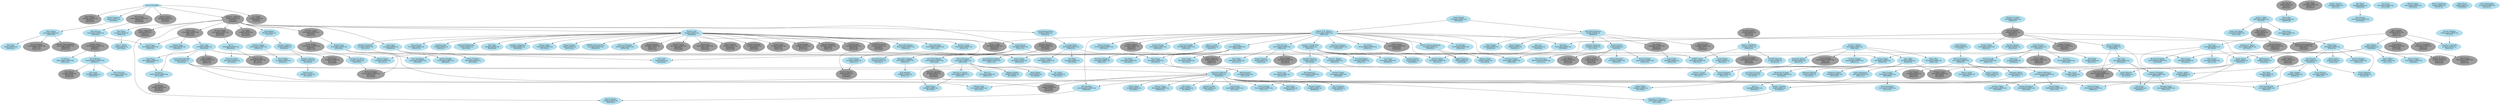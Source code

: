 # $FreeBSD: head/share/misc/committers-src.dot 262859 2014-03-06 17:33:12Z pgj $

# This file is meant to list all FreeBSD src committers and describe the
# mentor-mentee relationships between them.
# The graphical output can be generated from this file with the following
# command:
# $ dot -T png -o file.png committers-src.dot
#
# The dot binary is part of the graphics/graphviz port.

digraph src {

# Node definitions follow this example:
#
#   foo [label="Foo Bar\nfoo@FreeBSD.org\n????/??/??"]
#
# ????/??/?? is the date when the commit bit was obtained, usually the one you
# can find looking at svn logs for the svnadmin/access file.
# Use YYYY/MM/DD format.
#
# For returned commit bits, the node definition will follow this example:
#
#   foo [label="Foo Bar\nfoo@FreeBSD.org\n????/??/??\n????/??/??"]
#
# The first date is the same as for an active committer, the second date is
# the date when the commit bit has been returned. Again, check svn logs.

node [color=grey62, style=filled, bgcolor=black];

# Alumni go here.. Try to keep things sorted.

alm [label="Andrew Moore\nalm@FreeBSD.org\n1993/06/12\n????/??/??"]
anholt [label="Eric Anholt\nanholt@FreeBSD.org\n2002/04/22\n2008/08/07"]
archie [label="Archie Cobbs\narchie@FreeBSD.org\n1998/11/06\n2006/06/09"]
arr [label="Andrew R. Reiter\narr@FreeBSD.org\n2001/11/02\n2005/05/25"]
arun [label="Arun Sharma\narun@FreeBSD.org\n2003/03/06\n2006/12/16"]
asmodai [label="Jeroen Ruigrok\nasmodai@FreeBSD.org\n1999/12/16\n2001/11/16"]
benjsc [label="Benjamin Close\nbenjsc@FreeBSD.org\n2007/02/09\n2010/09/15"]
billf [label="Bill Fumerola\nbillf@FreeBSD.org\n1998/11/11\n2008/11/10"]
bmah [label="Bruce A. Mah\nbmah@FreeBSD.org\n2002/01/29\n2009/09/13"]
bmilekic [label="Bosko Milekic\nbmilekic@FreeBSD.org\n2000/09/21\n2008/11/10"]
bushman [label="Michael Bushkov\nbushman@FreeBSD.org\n2007/03/10\n2010/04/29"]
carl [label="Carl Delsey\ncarl@FreeBSD.org\n2013/01/14\n2014/03/06"]
ceri [label="Ceri Davies\nceri@FreeBSD.org\n2006/11/07\n2012/03/07"]
cjc [label="Crist J. Clark\ncjc@FreeBSD.org\n2001/06/01\n2006/12/29"]
dds [label="Diomidis Spinellis\ndds@FreeBSD.org\n2003/06/20\n2010/09/22"]
dhartmei [label="Daniel Hartmeier\ndhartmei@FreeBSD.org\n2004/04/06\n2008/12/08"]
dmlb [label="Duncan Barclay\ndmlb@FreeBSD.org\n2001/12/14\n2008/11/10"]
dougb [label="Doug Barton\ndougb@FreeBSD.org\n2000/10/26\n2012/10/08"]
eik [label="Oliver Eikemeier\neik@FreeBSD.org\n2004/05/20\n2008/11/10"]
furuta [label="Atsushi Furuta\nfuruta@FreeBSD.org\n2000/06/21\n2003/03/08"]
gj [label="Gary L. Jennejohn\ngj@FreeBSD.org\n1994/??/??\n2006/04/28"]
groudier [label="Gerard Roudier\ngroudier@FreeBSD.org\n1999/12/30\n2006/04/06"]
jake [label="Jake Burkholder\njake@FreeBSD.org\n2000/05/16\n2008/11/10"]
jayanth [label="Jayanth Vijayaraghavan\njayanth@FreeBSD.org\n2000/05/08\n2008/11/10"]
jb [label="John Birrell\njb@FreeBSD.org\n1997/03/27\n2009/12/15"]
jdp [label="John Polstra\njdp@FreeBSD.org\n1995/12/07\n2008/02/26"]
jedgar [label="Chris D. Faulhaber\njedgar@FreeBSD.org\n1999/12/15\n2006/04/07"]
jkh [label="Jordan K. Hubbard\njkh@FreeBSD.org\n1993/06/12\n2008/06/13"]
jlemon [label="Jonathan Lemon\njlemon@FreeBSD.org\n1997/08/14\n2008/11/10"]
joe [label="Josef Karthauser\njoe@FreeBSD.org\n1999/10/22\n2008/08/10"]
jtc [label="J.T. Conklin\njtc@FreeBSD.org\n1993/06/12\n????/??/??"]
kbyanc [label="Kelly Yancey\nkbyanc@FreeBSD.org\n2000/07/11\n2006/07/25"]
keichii [label="Michael Wu\nkeichii@FreeBSD.org\n2001/03/07\n2006/04/28"]
linimon [label="Mark Linimon\nlinimon@FreeBSD.org\n2006/09/30\n2008/05/04"]
lulf [label="Ulf Lilleengen\nlulf@FreeBSD.org\n2007/10/24\n2012/01/19"]
mb [label="Maxim Bolotin\nmb@FreeBSD.org\n2000/04/06\n2003/03/08"]
marks [label="Mark Santcroos\nmarks@FreeBSD.org\n2004/03/18\n2008/09/29"]
mike [label="Mike Barcroft\nmike@FreeBSD.org\n2001/07/17\n2006/04/28"]
msmith [label="Mike Smith\nmsmith@FreeBSD.org\n1996/10/22\n2003/12/15"]
murray [label="Murray Stokely\nmurray@FreeBSD.org\n2000/04/05\n2010/07/25"]
mux [label="Maxime Henrion\nmux@FreeBSD.org\n2002/03/03\n2011/06/22"]
nate [label="Nate Willams\nnate@FreeBSD.org\n1993/06/12\n2003/12/15"]
njl [label="Nate Lawson\nnjl@FreeBSD.org\n2002/08/07\n2008/02/16"]
non [label="Noriaki Mitsnaga\nnon@FreeBSD.org\n2000/06/19\n2007/03/06"]
onoe [label="Atsushi Onoe\nonoe@FreeBSD.org\n2000/07/21\n2008/11/10"]
rafan [label="Rong-En Fan\nrafan@FreeBSD.org\n2007/01/31\n2012/07/23"]
randi [label="Randi Harper\nrandi@FreeBSD.org\n2010/04/20\n2012/05/10"]
rgrimes [label="Rod Grimes\nrgrimes@FreeBSD.org\n1993/06/12\n2003/03/08"]
rink [label="Rink Springer\nrink@FreeBSD.org\n2006/01/16\n2010/11/04"]
robert [label="Robert Drehmel\nrobert@FreeBSD.org\n2001/08/23\n2006/05/13"]
sah [label="Sam Hopkins\nsah@FreeBSD.org\n2004/12/15\n2008/11/10"]
shafeeq [label="Shafeeq Sinnamohideen\nshafeeq@FreeBSD.org\n2000/06/19\n2006/04/06"]
sheldonh [label="Sheldon Hearn\nsheldonh@FreeBSD.org\n1999/06/14\n2006/05/13"]
shiba [label="Takeshi Shibagaki\nshiba@FreeBSD.org\n2000/06/19\n2008/11/10"]
shin [label="Yoshinobu Inoue\nshin@FreeBSD.org\n1999/07/29\n2003/03/08"]
snb [label="Nick Barkas\nsnb@FreeBSD.org\n2009/05/05\n2010/11/04"]
tmm [label="Thomas Moestl\ntmm@FreeBSD.org\n2001/03/07\n2006/07/12"]
toshi [label="Toshihiko Arai\ntoshi@FreeBSD.org\n2000/07/06\n2003/03/08"]
tshiozak [label="Takuya SHIOZAKI\ntshiozak@FreeBSD.org\n2001/04/25\n2003/03/08"]
uch [label="UCHIYAMA Yasushi\nuch@FreeBSD.org\n2000/06/21\n2002/04/24"]
wilko [label="Wilko Bulte\nwilko@FreeBSD.org\n2000/01/13\n2013/01/17"]
yar [label="Yar Tikhiy\nyar@FreeBSD.org\n2001/03/25\n2012/05/23"]
zack [label="Zack Kirsch\nzack@FreeBSD.org\n2010/11/05\n2012/09/08"]


node [color=lightblue2, style=filled, bgcolor=black];

# Current src committers go here. Try to keep things sorted.

ache [label="Andrey Chernov\nache@FreeBSD.org\n1993/10/31"]
achim [label="Achim Leubner\nachim@FreeBSD.org\n2013/01/23"]
adrian [label="Adrian Chadd\nadrian@FreeBSD.org\n2000/07/03"]
ae [label="Andrey V. Elsukov\nae@FreeBSD.org\n2010/06/03"]
akiyama [label="Shunsuke Akiyama\nakiyama@FreeBSD.org\n2000/06/19"]
alc [label="Alan Cox\nalc@FreeBSD.org\n1999/02/23"]
ambrisko [label="Doug Ambrisko\nambrisko@FreeBSD.org\n2001/12/19"]
anchie [label="Ana Kukec\nanchie@FreeBSD.org\n2010/04/14"]
andre [label="Andre Oppermann\nandre@FreeBSD.org\n2003/11/12"]
andreast [label="Andreas Tobler\nandreast@FreeBSD.org\n2010/09/05"]
andrew [label="Andrew Turner\nandrew@FreeBSD.org\n2010/07/19"]
antoine [label="Antoine Brodin\nantoine@FreeBSD.org\n2008/02/03"]
ariff [label="Ariff Abdullah\nariff@FreeBSD.org\n2005/11/14"]
art [label="Artem Belevich\nart@FreeBSD.org\n2011/03/29"]
asomers [label="Alan Somers\nasomers@FreeBSD.org\n2013/04/24"]
avg [label="Andriy Gapon\navg@FreeBSD.org\n2009/02/18"]
bapt [label="Baptiste Daroussin\nbapt@FreeBSD.org\n2011/12/23"]
bdrewery [label="Bryan Drewery\nbdrewery@FreeBSD.org\n2013/12/14"]
benl [label="Ben Laurie\nbenl@FreeBSD.org\n2011/05/18"]
benno [label="Benno Rice\nbenno@FreeBSD.org\n2000/11/02"]
bms [label="Bruce M Simpson\nbms@FreeBSD.org\n2003/08/06"]
br [label="Ruslan Bukin\nbr@FreeBSD.org\n2013/09/02"]
brian [label="Brian Somers\nbrian@FreeBSD.org\n1996/12/16"]
brooks [label="Brooks Davis\nbrooks@FreeBSD.org\n2001/06/21"]
brucec [label="Bruce Cran\nbrucec@FreeBSD.org\n2010/01/29"]
brueffer [label="Christian Brueffer\nbrueffer@FreeBSD.org\n2006/02/28"]
bruno [label="Bruno Ducrot\nbruno@FreeBSD.org\n2005/07/18"]
bryanv [label="Bryan Venteicher\nbryanv@FreeBSD.org\n2012/11/03"]
bschmidt [label="Bernhard Schmidt\nbschmidt@FreeBSD.org\n2010/02/06"]
bz [label="Bjoern A. Zeeb\nbz@FreeBSD.org\n2004/07/27"]
cognet [label="Olivier Houchard\ncognet@FreeBSD.org\n2002/10/09"]
cokane [label="Coleman Kane\ncokane@FreeBSD.org\n2000/06/19"]
cperciva [label="Colin Percival\ncperciva@FreeBSD.org\n2004/01/20"]
csjp [label="Christian S.J. Peron\ncsjp@FreeBSD.org\n2004/05/04"]
das [label="David Schultz\ndas@FreeBSD.org\n2003/02/21"]
davide [label="Davide Italiano\ndavide@FreeBSD.org\n2012/01/27"]
davidxu [label="David Xu\ndavidxu@FreeBSD.org\n2002/09/02"]
dchagin [label="Dmitry Chagin\ndchagin@FreeBSD.org\n2009/02/28"]
delphij [label="Xin Li\ndelphij@FreeBSD.org\n2004/09/14"]
des [label="Dag-Erling Smorgrav\ndes@FreeBSD.org\n1998/04/03"]
dfr [label="Doug Rabson\ndfr@FreeBSD.org\n????/??/??"]
dg [label="David Greenman\ndg@FreeBSD.org\n1993/06/14"]
dim [label="Dimitry Andric\ndim@FreeBSD.org\n2010/08/30"]
dteske [label="Devin Teske\ndteske@FreeBSD.org\n2012/04/10"]
dumbbell [label="Jean-Sebastien Pedron\ndumbbell@FreeBSD.org\n2004/11/29"]
dwmalone [label="David Malone\ndwmalone@FreeBSD.org\n2000/07/11"]
eadler [label="Eitan Adler\neadler@FreeBSD.org\n2012/01/18"]
ed [label="Ed Schouten\ned@FreeBSD.org\n2008/05/22"]
edavis [label="Eric Davis\nedavis@FreeBSD.org\n2013/10/09"]
edwin [label="Edwin Groothuis\nedwin@FreeBSD.org\n2007/06/25"]
eivind [label="Eivind Eklund\neivind@FreeBSD.org\n1997/02/02"]
emaste [label="Ed Maste\nemaste@FreeBSD.org\n2005/10/04"]
emax [label="Maksim Yevmenkin\nemax@FreeBSD.org\n2003/10/12"]
eri [label="Ermal Luci\neri@FreeBSD.org\n2008/06/11"]
fabient [label="Fabien Thomas\nfabient@FreeBSD.org\n2009/03/16"]
fanf [label="Tony Finch\nfanf@FreeBSD.org\n2002/05/05"]
fjoe [label="Max Khon\nfjoe@FreeBSD.org\n2001/08/06"]
flz [label="Florent Thoumie\nflz@FreeBSD.org\n2006/03/30"]
gabor [label="Gabor Kovesdan\ngabor@FreeBSD.org\n2010/02/02"]
gad [label="Garance A. Drosehn\ngad@FreeBSD.org\n2000/10/27"]
gallatin [label="Andrew Gallatin\ngallatin@FreeBSD.org\n1999/01/15"]
gavin [label="Gavin Atkinson\ngavin@FreeBSD.org\n2009/12/07"]
gibbs [label="Justin T. Gibbs\ngibbs@FreeBSD.org\n????/??/??"]
gjb [label="Glen Barber\ngjb@FreeBSD.org\n2013/06/04"]
gleb [label="Gleb Kurtsou\ngleb@FreeBSD.org\n2011/09/19"]
glebius [label="Gleb Smirnoff\nglebius@FreeBSD.org\n2004/07/14"]
gnn [label="George V. Neville-Neil\ngnn@FreeBSD.org\n2004/10/11"]
gordon [label="Gordon Tetlow\ngordon@FreeBSD.org\n2002/05/17"]
grehan [label="Peter Grehan\ngrehan@FreeBSD.org\n2002/08/08"]
grog [label="Greg Lehey\ngrog@FreeBSD.org\n1998/08/30"]
gshapiro [label="Gregory Shapiro\ngshapiro@FreeBSD.org\n2000/07/12"]
harti [label="Hartmut Brandt\nharti@FreeBSD.org\n2003/01/29"]
hmp [label="Hiten Pandya\nhmp@FreeBSD.org\n2004/03/23"]
ian [label="Ian Lepore\nian@FreeBSD.org\n2013/01/07"]
iedowse [label="Ian Dowse\niedowse@FreeBSD.org\n2000/12/01"]
imp [label="Warner Losh\nimp@FreeBSD.org\n1996/09/20"]
ivoras [label="Ivan Voras\nivoras@FreeBSD.org\n2008/06/10"]
jamie [label="Jamie Gritton\njamie@FreeBSD.org\n2009/01/28"]
jasone [label="Jason Evans\njasone@FreeBSD.org\n1999/03/03"]
jceel [label="Jakub Klama\njceel@FreeBSD.org\n2011/09/25"]
jchandra [label="Jayachandran C.\njchandra@FreeBSD.org\n2010/05/19"]
jeff [label="Jeff Roberson\njeff@FreeBSD.org\n2002/02/21"]
jh [label="Jaakko Heinonen\njh@FreeBSD.org\n2009/10/02"]
jhb [label="John Baldwin\njhb@FreeBSD.org\n1999/08/23"]
jhibbits [label="Justin Hibbits\njhibbits@FreeBSD.org\n2011/11/30"]
jilles [label="Jilles Tjoelker\njilles@FreeBSD.org\n2009/05/22"]
jimharris [label="Jim Harris\njimharris@FreeBSD.org\n2011/12/09"]
jinmei [label="JINMEI Tatuya\njinmei@FreeBSD.org\n2007/03/17"]
jkim [label="Jung-uk Kim\njkim@FreeBSD.org\n2005/07/06"]
jkoshy [label="A. Joseph Koshy\njkoshy@FreeBSD.org\n1998/05/13"]
jlh [label="Jeremie Le Hen\njlh@FreeBSD.org\n2012/04/22"]
jls [label="Jordan Sissel\njls@FreeBSD.org\n2006/12/06"]
jmg [label="John-Mark Gurney\njmg@FreeBSD.org\n1997/02/13"]
jmmv [label="Julio Merino\njmmv@FreeBSD.org\n2013/11/02"]
joerg [label="Joerg Wunsch\njoerg@FreeBSD.org\n1993/11/14"]
jon [label="Jonathan Chen\njon@FreeBSD.org\n2000/10/17"]
jonathan [label="Jonathan Anderson\njonathan@FreeBSD.org\n2010/10/07"]
jpaetzel [label="Josh Paetzel\njpaetzel@FreeBSD.org\n2011/01/21"]
julian [label="Julian Elischer\njulian@FreeBSD.org\n1993/04/19"]
jwd [label="John De Boskey\njwd@FreeBSD.org\n2000/05/19"]
kaiw [label="Kai Wang\nkaiw@FreeBSD.org\n2007/09/26"]
kan [label="Alexander Kabaev\nkan@FreeBSD.org\n2002/07/21"]
kargl [label="Steven G. Kargl\nkargl@FreeBSD.org\n2011/01/17"]
ken [label="Ken Merry\nken@FreeBSD.org\n1998/09/08"]
kensmith [label="Ken Smith\nkensmith@FreeBSD.org\n2004/01/23"]
kevlo [label="Kevin Lo\nkevlo@FreeBSD.org\n2006/07/23"]
kib [label="Konstantin Belousov\nkib@FreeBSD.org\n2006/06/03"]
kmacy [label="Kip Macy\nkmacy@FreeBSD.org\n2005/06/01"]
le [label="Lukas Ertl\nle@FreeBSD.org\n2004/02/02"]
loos [label="Luiz Otavio O Souza\nloos@FreeBSD.org\n2013/07/03"]
lstewart [label="Lawrence Stewart\nlstewart@FreeBSD.org\n2008/10/06"]
marcel [label="Marcel Moolenaar\nmarcel@FreeBSD.org\n1999/07/03"]
marius [label="Marius Strobl\nmarius@FreeBSD.org\n2004/04/17"]
markj [label="Mark Johnston\nmarkj@FreeBSD.org\n2012/12/18"]
markm [label="Mark Murray\nmarkm@FreeBSD.org\n1995/04/24"]
markus [label="Markus Brueffer\nmarkus@FreeBSD.org\n2006/06/01"]
matteo [label="Matteo Riondato\nmatteo@FreeBSD.org\n2006/01/18"]
mav [label="Alexander Motin\nmav@FreeBSD.org\n2007/04/12"]
maxim [label="Maxim Konovalov\nmaxim@FreeBSD.org\n2002/02/07"]
mdf [label="Matthew Fleming\nmdf@FreeBSD.org\n2010/06/04"]
mdodd [label="Matthew N. Dodd\nmdodd@FreeBSD.org\n1999/07/27"]
melifaro [label="Alexander V. Chernikov\nmelifaro@FreeBSD.org\n2011/10/04"]
mjacob [label="Matt Jacob\nmjacob@FreeBSD.org\n1997/08/13"]
mjg [label="Mateusz Guzik\nmjg@FreeBSD.org\n2012/06/04"]
mlaier [label="Max Laier\nmlaier@FreeBSD.org\n2004/02/10"]
monthadar [label="Monthadar Al Jaberi\nmonthadar@FreeBSD.org\n2012/04/02"]
mp [label="Mark Peek\nmp@FreeBSD.org\n2001/07/27"]
mr [label="Michael Reifenberger\nmr@FreeBSD.org\n2001/09/30"]
neel [label="Neel Natu\nneel@FreeBSD.org\n2009/09/20"]
netchild [label="Alexander Leidinger\nnetchild@FreeBSD.org\n2005/03/31"]
nork [label="Norikatsu Shigemura\nnork@FreeBSD.org\n2009/06/09"]
np [label="Navdeep Parhar\nnp@FreeBSD.org\n2009/06/05"]
nwhitehorn [label="Nathan Whitehorn\nnwhitehorn@FreeBSD.org\n2008/07/03"]
obrien [label="David E. O'Brien\nobrien@FreeBSD.org\n1996/10/29"]
olli [label="Oliver Fromme\nolli@FreeBSD.org\n2008/02/14"]
peadar [label="Peter Edwards\npeadar@FreeBSD.org\n2004/03/08"]
peter [label="Peter Wemm\npeter@FreeBSD.org\n1995/07/04"]
peterj [label="Peter Jeremy\npeterj@FreeBSD.org\n2012/09/14"]
pfg [label="Pedro Giffuni\npfg@FreeBSD.org\n2011/12/01"]
philip [label="Philip Paeps\nphilip@FreeBSD.org\n2004/01/21"]
phk [label="Poul-Henning Kamp\nphk@FreeBSD.org\n1994/02/21"]
pho [label="Peter Holm\npho@FreeBSD.org\n2008/11/16"]
pjd [label="Pawel Jakub Dawidek\npjd@FreeBSD.org\n2004/02/02"]
pluknet [label="Sergey Kandaurov\npluknet@FreeBSD.org\n2010/10/05"]
ps [label="Paul Saab\nps@FreeBSD.org\n2000/02/23"]
qingli [label="Qing Li\nqingli@FreeBSD.org\n2005/04/13"]
ray [label="Aleksandr Rybalko\nray@FreeBSD.org\n2011/05/25"]
rdivacky [label="Roman Divacky\nrdivacky@FreeBSD.org\n2008/03/13"]
remko [label="Remko Lodder\nremko@FreeBSD.org\n2007/02/23"]
rik [label="Roman Kurakin\nrik@FreeBSD.org\n2003/12/18"]
rmacklem [label="Rick Macklem\nrmacklem@FreeBSD.org\n2009/03/27"]
rmh [label="Robert Millan\nrmh@FreeBSD.org\n2011/09/18"]
rnoland [label="Robert Noland\nrnoland@FreeBSD.org\n2008/09/15"]
roberto [label="Ollivier Robert\nroberto@FreeBSD.org\n1995/02/22"]
royger [label="Roger Pau Monne\nroyger@FreeBSD.org\n2013/11/26"]
rpaulo [label="Rui Paulo\nrpaulo@FreeBSD.org\n2007/09/25"]
rrs [label="Randall R Stewart\nrrs@FreeBSD.org\n2007/02/08"]
rse [label="Ralf S. Engelschall\nrse@FreeBSD.org\n1997/07/31"]
rstone [label="Ryan Stone\nrstone@FreeBSD.org\n2010/04/19"]
ru [label="Ruslan Ermilov\nru@FreeBSD.org\n1999/05/27"]
rwatson [label="Robert N. M. Watson\nrwatson@FreeBSD.org\n1999/12/16"]
sam [label="Sam Leffler\nsam@FreeBSD.org\n2002/07/02"]
sanpei [label="MIHIRA Sanpei Yoshiro\nsanpei@FreeBSD.org\n2000/06/19"]
sbruno [label="Sean Bruno\nsbruno@FreeBSD.org\n2008/08/02"]
scf [label="Sean C. Farley\nscf@FreeBSD.org\n2007/06/24"]
schweikh [label="Jens Schweikhardt\nschweikh@FreeBSD.org\n2001/04/06"]
scottl [label="Scott Long\nscottl@FreeBSD.org\n2000/09/28"]
se [label="Stefan Esser\nse@FreeBSD.org\n1994/08/26"]
sephe [label="Sepherosa Ziehau\nsephe@FreeBSD.org\n2007/03/28"]
sepotvin [label="Stephane E. Potvin\nsepotvin@FreeBSD.org\n2007/02/15"]
simon [label="Simon L. Nielsen\nsimon@FreeBSD.org\n2006/03/07"]
sjg [label="Simon J. Gerraty\nsjg@FreeBSD.org\n2012/10/23"]
smh [label="Steven Hartland\nsmh@FreeBSD.org\n2012/11/12"]
sobomax [label="Maxim Sobolev\nsobomax@FreeBSD.org\n2001/07/25"]
sos [label="Soren Schmidt\nsos@FreeBSD.org\n????/??/??"]
sson [label="Stacey Son\nsson@FreeBSD.org\n2008/07/08"]
stas [label="Stanislav Sedov\nstas@FreeBSD.org\n2008/08/22"]
suz [label="SUZUKI Shinsuke\nsuz@FreeBSD.org\n2002/03/26"]
syrinx [label="Shteryana Shopova\nsyrinx@FreeBSD.org\n2006/10/07"]
takawata [label="Takanori Watanabe\ntakawata@FreeBSD.org\n2000/07/06"]
theraven [label="David Chisnall\ntheraven@FreeBSD.org\n2011/11/11"]
thompsa [label="Andrew Thompson\nthompsa@FreeBSD.org\n2005/05/25"]
ticso [label="Bernd Walter\nticso@FreeBSD.org\n2002/01/31"]
tijl [label="Tijl Coosemans\ntijl@FreeBSD.org\n2010/07/16"]
trasz [label="Edward Tomasz Napierala\ntrasz@FreeBSD.org\n2008/08/22"]
trhodes [label="Tom Rhodes\ntrhodes@FreeBSD.org\n2002/05/28"]
trociny [label="Mikolaj Golub\ntrociny@FreeBSD.org\n2011/03/10"]
tuexen [label="Michael Tuexen\ntuexen@FreeBSD.org\n2009/06/06"]
tychon [label="Tycho Nightingale\ntychon@FreeBSD.org\n2014/01/21"]
ume [label="Hajimu UMEMOTO\nume@FreeBSD.org\n2000/02/26"]
uqs [label="Ulrich Spoerlein\nuqs@FreeBSD.org\n2010/01/28"]
vanhu [label="Yvan Vanhullebus\nvanhu@FreeBSD.org\n2008/07/21"]
versus [label="Konrad Jankowski\nversus@FreeBSD.org\n2008/10/27"]
weongyo [label="Weongyo Jeong\nweongyo@FreeBSD.org\n2007/12/21"]
wes [label="Wes Peters\nwes@FreeBSD.org\n1998/11/25"]
wkoszek [label="Wojciech A. Koszek\nwkoszek@FreeBSD.org\n2006/02/21"]
wollman [label="Garrett Wollman\nwollman@FreeBSD.org\n????/??/??"]
wsalamon [label="Wayne Salamon\nwsalamon@FreeBSD.org\n2005/06/25"]
yongari [label="Pyun YongHyeon\nyongari@FreeBSD.org\n2004/08/01"]
zbb [label="Zbigniew Bodek\nzbb@FreeBSD.org\n2013/09/02"]
zec [label="Marko Zec\nzec@FreeBSD.org\n2008/06/22"]
zml [label="Zachary Loafman\nzml@FreeBSD.org\n2009/05/27"]
zont [label="Andrey Zonov\nzont@FreeBSD.org\n2012/08/21"]

# Pseudo target representing rev 1.1 of commit.allow
day1 [label="Birth of FreeBSD"]

# Here are the mentor/mentee relationships.
# Group together all the mentees for a particular mentor.
# Keep the list sorted by mentor login.

day1 -> jtc
day1 -> jkh
day1 -> nate
day1 -> rgrimes
day1 -> alm
day1 -> dg

adrian -> loos
adrian -> monthadar
adrian -> ray
adrian -> rmh

ae -> melifaro

alc -> davide

andre -> qingli

anholt -> jkim

avg -> art
avg -> pluknet
avg -> smh

bapt -> bdrewery

benno -> grehan

billf -> dougb
billf -> gad
billf -> jedgar
billf -> jhb
billf -> shafeeq

bmilekic -> csjp

bms -> dhartmei
bms -> mlaier
bms -> thompsa

brian -> joe

brooks -> bushman
brooks -> jamie
brooks -> theraven

bz -> anchie
bz -> jamie
bz -> syrinx

cognet -> br
cognet -> jceel
cognet -> kevlo
cognet -> ian
cognet -> wkoszek
cognet -> zbb

cperciva -> eadler
cperciva -> flz
cperciva -> randi
cperciva -> simon

csjp -> bushman

das -> kargl

delphij -> gabor
delphij -> rafan

des -> anholt
des -> hmp
des -> mike
des -> olli
des -> ru
des -> bapt

dds -> versus

dfr -> gallatin
dfr -> zml

dg -> peter

dim -> theraven

dwmalone -> fanf
dwmalone -> peadar
dwmalone -> snb

ed -> dim
ed -> gavin
ed -> jilles
ed -> rdivacky
ed -> uqs

eivind -> des
eivind -> rwatson

emaste -> achim
emaste -> rstone
emaste -> dteske
emaste -> markj

emax -> markus

fjoe -> versus

gallatin -> ticso

gavin -> versus

gibbs -> mjacob
gibbs -> njl
gibbs -> royger

glebius -> mav

gnn -> jinmei
gnn -> rrs
gnn -> ivoras
gnn -> vanhu
gnn -> lstewart
gnn -> np
gnn -> davide

grehan -> bryanv

grog -> edwin
grog -> le
grog -> peterj

imp -> akiyama
imp -> ambrisko
imp -> andrew
imp -> bmah
imp -> bruno
imp -> dmlb
imp -> emax
imp -> furuta
imp -> joe
imp -> jon
imp -> keichii
imp -> mb
imp -> mr
imp -> neel
imp -> non
imp -> nork
imp -> onoe
imp -> remko
imp -> rik
imp -> rink
imp -> sanpei
imp -> shiba
imp -> takawata
imp -> toshi
imp -> uch

jake -> bms
jake -> gordon
jake -> harti
jake -> jeff
jake -> kmacy
jake -> robert
jake -> yongari

jb -> sson

jdp -> fjoe

jhb -> arr
jhb -> avg
jhb -> jeff
jhb -> kbyanc
jhb -> peterj
jhb -> pfg
jhb -> rnoland

jimharris -> carl

jkh -> dfr
jkh -> gj
jkh -> grog
jkh -> imp
jkh -> jlemon
jkh -> joerg
jkh -> jwd
jkh -> msmith
jkh -> murray
jkh -> phk
jkh -> wes
jkh -> yar

jkoshy -> kaiw
jkoshy -> fabient
jkoshy -> rstone

jlemon -> bmilekic
jlemon -> brooks

joerg -> brian
joerg -> eik
joerg -> jmg
joerg -> le
joerg -> netchild
joerg -> schweikh

julian -> glebius
julian -> davidxu
julian -> archie
julian -> adrian
julian -> zec
julian -> mp

kan -> kib

ken -> asomers

kib -> ae
kib -> dchagin
kib -> gjb
kib -> jlh
kib -> jpaetzel
kib -> lulf
kib -> melifaro
kib -> pho
kib -> pluknet
kib -> rdivacky
kib -> rmacklem
kib -> rmh
kib -> stas
kib -> tijl
kib -> trociny
kib -> zont

kmacy -> lstewart

marcel -> art
marcel -> arun
marcel -> marius
marcel -> nwhitehorn
marcel -> sjg

markm -> jasone
markm -> sheldonh

mav -> ae

mdf -> gleb

mdodd -> jake

mike -> das

mlaier -> benjsc
mlaier -> dhartmei
mlaier -> thompsa
mlaier -> eri

msmith -> cokane
msmith -> jasone
msmith -> scottl

murray -> delphij

mux -> cognet
mux -> dumbbell

netchild -> ariff

njl -> marks
njl -> philip
njl -> rpaulo
njl -> sepotvin

nwhitehorn -> andreast
nwhitehorn -> jhibbits

obrien -> benno
obrien -> groudier
obrien -> gshapiro
obrien -> kan
obrien -> sam

peter -> asmodai
peter -> jayanth
peter -> ps

philip -> benl
philip -> ed
philip -> jls
philip -> matteo
philip -> uqs

phk -> jkoshy
phk -> mux

pjd -> kib
pjd -> lulf
pjd -> smh
pjd -> trociny

rgrimes -> markm

rmacklem -> jwd

rpaulo -> avg
rpaulo -> bschmidt
rpaulo -> dim
rpaulo -> jmmv

rrs -> brucec
rrs -> jchandra
rrs -> tuexen

rstone -> markj

ru -> ceri
ru -> cjc
ru -> eik
ru -> maxim
ru -> sobomax

rwatson -> adrian
rwatson -> antoine
rwatson -> bmah
rwatson -> brueffer
rwatson -> bz
rwatson -> cperciva
rwatson -> emaste
rwatson -> gnn
rwatson -> jh
rwatson -> jonathan
rwatson -> kensmith
rwatson -> kmacy
rwatson -> linimon
rwatson -> rmacklem
rwatson -> shafeeq
rwatson -> tmm
rwatson -> trasz
rwatson -> trhodes
rwatson -> wsalamon

sam -> andre
sam -> benjsc
sam -> sephe

sbruno -> jimharris

schweikh -> dds

scottl -> achim
scottl -> jimharris
scottl -> pjd
scottl -> sah
scottl -> sbruno
scottl -> yongari

sheldonh -> dwmalone
sheldonh -> iedowse

shin -> ume

simon -> benl

sos -> marcel

thompsa -> weongyo
thompsa -> eri

trasz -> jh
trasz -> mjg

ume -> jinmei
ume -> suz
ume -> tshiozak

wes -> scf

wkoszek -> jceel

wollman -> gad

zml -> mdf
zml -> zack

}
